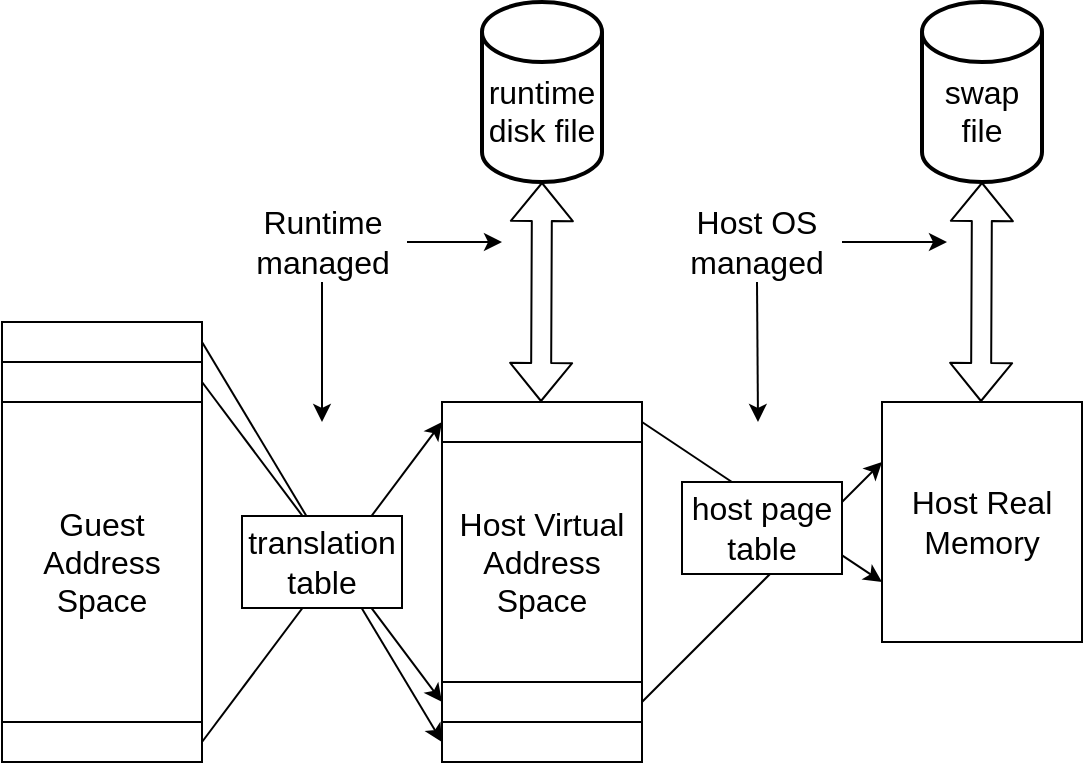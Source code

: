 <mxfile version="14.7.3" type="device"><diagram id="9qCoLQyzBh8KJGG-g-Zv" name="Page-1"><mxGraphModel dx="778" dy="1214" grid="1" gridSize="10" guides="1" tooltips="1" connect="1" arrows="1" fold="1" page="1" pageScale="1" pageWidth="1169" pageHeight="827" math="0" shadow="0"><root><mxCell id="0"/><mxCell id="1" parent="0"/><mxCell id="lA6fulE96ND-7u7JyG5Z-1" value="" style="rounded=0;whiteSpace=wrap;html=1;fontSize=16;" vertex="1" parent="1"><mxGeometry x="100" y="320" width="100" height="20" as="geometry"/></mxCell><mxCell id="lA6fulE96ND-7u7JyG5Z-2" value="" style="rounded=0;whiteSpace=wrap;html=1;fontSize=16;" vertex="1" parent="1"><mxGeometry x="100" y="340" width="100" height="20" as="geometry"/></mxCell><mxCell id="lA6fulE96ND-7u7JyG5Z-3" value="&lt;font style=&quot;font-size: 16px;&quot;&gt;Guest Address Space&lt;/font&gt;" style="rounded=0;whiteSpace=wrap;html=1;fontSize=16;" vertex="1" parent="1"><mxGeometry x="100" y="360" width="100" height="160" as="geometry"/></mxCell><mxCell id="lA6fulE96ND-7u7JyG5Z-4" value="" style="rounded=0;whiteSpace=wrap;html=1;fontSize=16;" vertex="1" parent="1"><mxGeometry x="100" y="520" width="100" height="20" as="geometry"/></mxCell><mxCell id="lA6fulE96ND-7u7JyG5Z-5" value="" style="rounded=0;whiteSpace=wrap;html=1;fontSize=16;" vertex="1" parent="1"><mxGeometry x="320" y="500" width="100" height="20" as="geometry"/></mxCell><mxCell id="lA6fulE96ND-7u7JyG5Z-6" value="" style="rounded=0;whiteSpace=wrap;html=1;fontSize=16;" vertex="1" parent="1"><mxGeometry x="320" y="360" width="100" height="20" as="geometry"/></mxCell><mxCell id="lA6fulE96ND-7u7JyG5Z-7" value="Host Virtual Address Space" style="rounded=0;whiteSpace=wrap;html=1;fontSize=16;" vertex="1" parent="1"><mxGeometry x="320" y="380" width="100" height="120" as="geometry"/></mxCell><mxCell id="lA6fulE96ND-7u7JyG5Z-8" value="" style="rounded=0;whiteSpace=wrap;html=1;fontSize=16;" vertex="1" parent="1"><mxGeometry x="320" y="520" width="100" height="20" as="geometry"/></mxCell><mxCell id="lA6fulE96ND-7u7JyG5Z-10" value="" style="endArrow=classic;html=1;exitX=1;exitY=0.5;exitDx=0;exitDy=0;entryX=0;entryY=0.5;entryDx=0;entryDy=0;fontSize=16;" edge="1" parent="1" source="lA6fulE96ND-7u7JyG5Z-4" target="lA6fulE96ND-7u7JyG5Z-6"><mxGeometry width="50" height="50" relative="1" as="geometry"><mxPoint x="280" y="570" as="sourcePoint"/><mxPoint x="330" y="520" as="targetPoint"/></mxGeometry></mxCell><mxCell id="lA6fulE96ND-7u7JyG5Z-11" value="" style="endArrow=classic;html=1;exitX=1;exitY=0.5;exitDx=0;exitDy=0;entryX=0;entryY=0.5;entryDx=0;entryDy=0;fontSize=16;" edge="1" parent="1" source="lA6fulE96ND-7u7JyG5Z-2" target="lA6fulE96ND-7u7JyG5Z-5"><mxGeometry width="50" height="50" relative="1" as="geometry"><mxPoint x="210" y="540" as="sourcePoint"/><mxPoint x="370" y="380" as="targetPoint"/></mxGeometry></mxCell><mxCell id="lA6fulE96ND-7u7JyG5Z-12" value="" style="endArrow=classic;html=1;exitX=1;exitY=0.5;exitDx=0;exitDy=0;entryX=0;entryY=0.5;entryDx=0;entryDy=0;fontSize=16;" edge="1" parent="1" source="lA6fulE96ND-7u7JyG5Z-1" target="lA6fulE96ND-7u7JyG5Z-8"><mxGeometry width="50" height="50" relative="1" as="geometry"><mxPoint x="220" y="550" as="sourcePoint"/><mxPoint x="380" y="390" as="targetPoint"/></mxGeometry></mxCell><mxCell id="lA6fulE96ND-7u7JyG5Z-13" value="&lt;font style=&quot;font-size: 16px;&quot;&gt;translation table&lt;/font&gt;" style="rounded=0;whiteSpace=wrap;html=1;fontSize=16;" vertex="1" parent="1"><mxGeometry x="220" y="417" width="80" height="46" as="geometry"/></mxCell><mxCell id="lA6fulE96ND-7u7JyG5Z-14" value="Host Real Memory" style="rounded=0;whiteSpace=wrap;html=1;fontSize=16;" vertex="1" parent="1"><mxGeometry x="540" y="360" width="100" height="120" as="geometry"/></mxCell><mxCell id="lA6fulE96ND-7u7JyG5Z-15" value="" style="endArrow=classic;html=1;exitX=1;exitY=0.5;exitDx=0;exitDy=0;entryX=0;entryY=0.25;entryDx=0;entryDy=0;fontSize=16;" edge="1" parent="1" source="lA6fulE96ND-7u7JyG5Z-5" target="lA6fulE96ND-7u7JyG5Z-14"><mxGeometry width="50" height="50" relative="1" as="geometry"><mxPoint x="210" y="540" as="sourcePoint"/><mxPoint x="330" y="380" as="targetPoint"/></mxGeometry></mxCell><mxCell id="lA6fulE96ND-7u7JyG5Z-16" value="" style="endArrow=classic;html=1;exitX=1;exitY=0.5;exitDx=0;exitDy=0;entryX=0;entryY=0.75;entryDx=0;entryDy=0;fontSize=16;startArrow=none;" edge="1" parent="1" source="lA6fulE96ND-7u7JyG5Z-6" target="lA6fulE96ND-7u7JyG5Z-14"><mxGeometry width="50" height="50" relative="1" as="geometry"><mxPoint x="210" y="340" as="sourcePoint"/><mxPoint x="330" y="540" as="targetPoint"/></mxGeometry></mxCell><mxCell id="lA6fulE96ND-7u7JyG5Z-17" value="Runtime managed" style="text;html=1;strokeColor=none;fillColor=none;align=center;verticalAlign=middle;whiteSpace=wrap;rounded=0;fontSize=16;" vertex="1" parent="1"><mxGeometry x="217.5" y="260" width="85" height="40" as="geometry"/></mxCell><mxCell id="lA6fulE96ND-7u7JyG5Z-18" value="" style="shape=flexArrow;endArrow=classic;startArrow=classic;html=1;fontSize=16;fillColor=#ffffff;" edge="1" parent="1"><mxGeometry width="100" height="100" relative="1" as="geometry"><mxPoint x="369.5" y="360" as="sourcePoint"/><mxPoint x="370" y="250" as="targetPoint"/></mxGeometry></mxCell><mxCell id="lA6fulE96ND-7u7JyG5Z-19" value="" style="endArrow=classic;html=1;fontSize=16;exitX=1;exitY=0.5;exitDx=0;exitDy=0;" edge="1" parent="1" source="lA6fulE96ND-7u7JyG5Z-17"><mxGeometry width="50" height="50" relative="1" as="geometry"><mxPoint x="330" y="280" as="sourcePoint"/><mxPoint x="350" y="280" as="targetPoint"/></mxGeometry></mxCell><mxCell id="lA6fulE96ND-7u7JyG5Z-20" value="" style="endArrow=classic;html=1;fontSize=16;exitX=0.5;exitY=1;exitDx=0;exitDy=0;" edge="1" parent="1" source="lA6fulE96ND-7u7JyG5Z-17"><mxGeometry width="50" height="50" relative="1" as="geometry"><mxPoint x="312.5" y="290" as="sourcePoint"/><mxPoint x="260" y="370" as="targetPoint"/></mxGeometry></mxCell><mxCell id="lA6fulE96ND-7u7JyG5Z-23" value="Host OS managed" style="text;html=1;strokeColor=none;fillColor=none;align=center;verticalAlign=middle;whiteSpace=wrap;rounded=0;fontSize=16;" vertex="1" parent="1"><mxGeometry x="435" y="260" width="85" height="40" as="geometry"/></mxCell><mxCell id="lA6fulE96ND-7u7JyG5Z-24" value="" style="endArrow=classic;html=1;fontSize=16;exitX=1;exitY=0.5;exitDx=0;exitDy=0;" edge="1" parent="1" source="lA6fulE96ND-7u7JyG5Z-23"><mxGeometry width="50" height="50" relative="1" as="geometry"><mxPoint x="552.5" y="280" as="sourcePoint"/><mxPoint x="572.5" y="280" as="targetPoint"/></mxGeometry></mxCell><mxCell id="lA6fulE96ND-7u7JyG5Z-25" value="" style="endArrow=classic;html=1;fontSize=16;exitX=0.5;exitY=1;exitDx=0;exitDy=0;" edge="1" parent="1" source="lA6fulE96ND-7u7JyG5Z-23"><mxGeometry width="50" height="50" relative="1" as="geometry"><mxPoint x="535" y="290" as="sourcePoint"/><mxPoint x="478" y="370" as="targetPoint"/></mxGeometry></mxCell><mxCell id="lA6fulE96ND-7u7JyG5Z-26" value="&lt;font style=&quot;font-size: 16px&quot;&gt;host page table&lt;/font&gt;" style="rounded=0;whiteSpace=wrap;html=1;fontSize=16;" vertex="1" parent="1"><mxGeometry x="440" y="400" width="80" height="46" as="geometry"/></mxCell><mxCell id="lA6fulE96ND-7u7JyG5Z-28" value="" style="shape=flexArrow;endArrow=classic;startArrow=classic;html=1;fontSize=16;fillColor=#ffffff;" edge="1" parent="1"><mxGeometry width="100" height="100" relative="1" as="geometry"><mxPoint x="589.5" y="360" as="sourcePoint"/><mxPoint x="590" y="250" as="targetPoint"/></mxGeometry></mxCell><mxCell id="lA6fulE96ND-7u7JyG5Z-29" value="&lt;br&gt;runtime disk file" style="strokeWidth=2;html=1;shape=mxgraph.flowchart.database;whiteSpace=wrap;fontSize=16;" vertex="1" parent="1"><mxGeometry x="340" y="160" width="60" height="90" as="geometry"/></mxCell><mxCell id="lA6fulE96ND-7u7JyG5Z-30" value="&lt;br&gt;swap file" style="strokeWidth=2;html=1;shape=mxgraph.flowchart.database;whiteSpace=wrap;fontSize=16;" vertex="1" parent="1"><mxGeometry x="560" y="160" width="60" height="90" as="geometry"/></mxCell></root></mxGraphModel></diagram></mxfile>